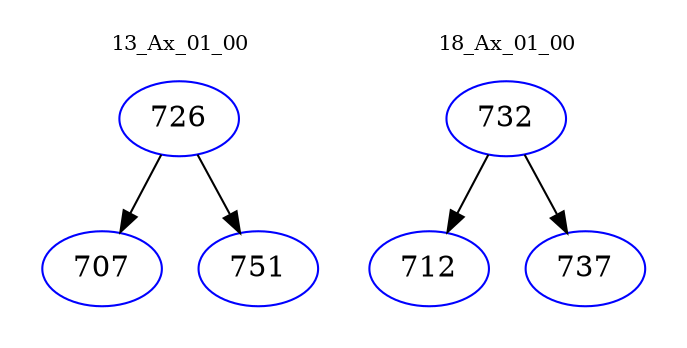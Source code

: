 digraph{
subgraph cluster_0 {
color = white
label = "13_Ax_01_00";
fontsize=10;
T0_726 [label="726", color="blue"]
T0_726 -> T0_707 [color="black"]
T0_707 [label="707", color="blue"]
T0_726 -> T0_751 [color="black"]
T0_751 [label="751", color="blue"]
}
subgraph cluster_1 {
color = white
label = "18_Ax_01_00";
fontsize=10;
T1_732 [label="732", color="blue"]
T1_732 -> T1_712 [color="black"]
T1_712 [label="712", color="blue"]
T1_732 -> T1_737 [color="black"]
T1_737 [label="737", color="blue"]
}
}

